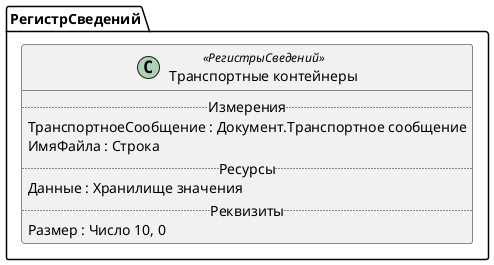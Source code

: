 ﻿@startuml ТранспортныеКонтейнеры
'!include templates.wsd
'..\include templates.wsd
class РегистрСведений.ТранспортныеКонтейнеры as "Транспортные контейнеры" <<РегистрыСведений>>
{
..Измерения..
ТранспортноеСообщение : Документ.Транспортное сообщение
ИмяФайла : Строка
..Ресурсы..
Данные : Хранилище значения
..Реквизиты..
Размер : Число 10, 0
}
@enduml
